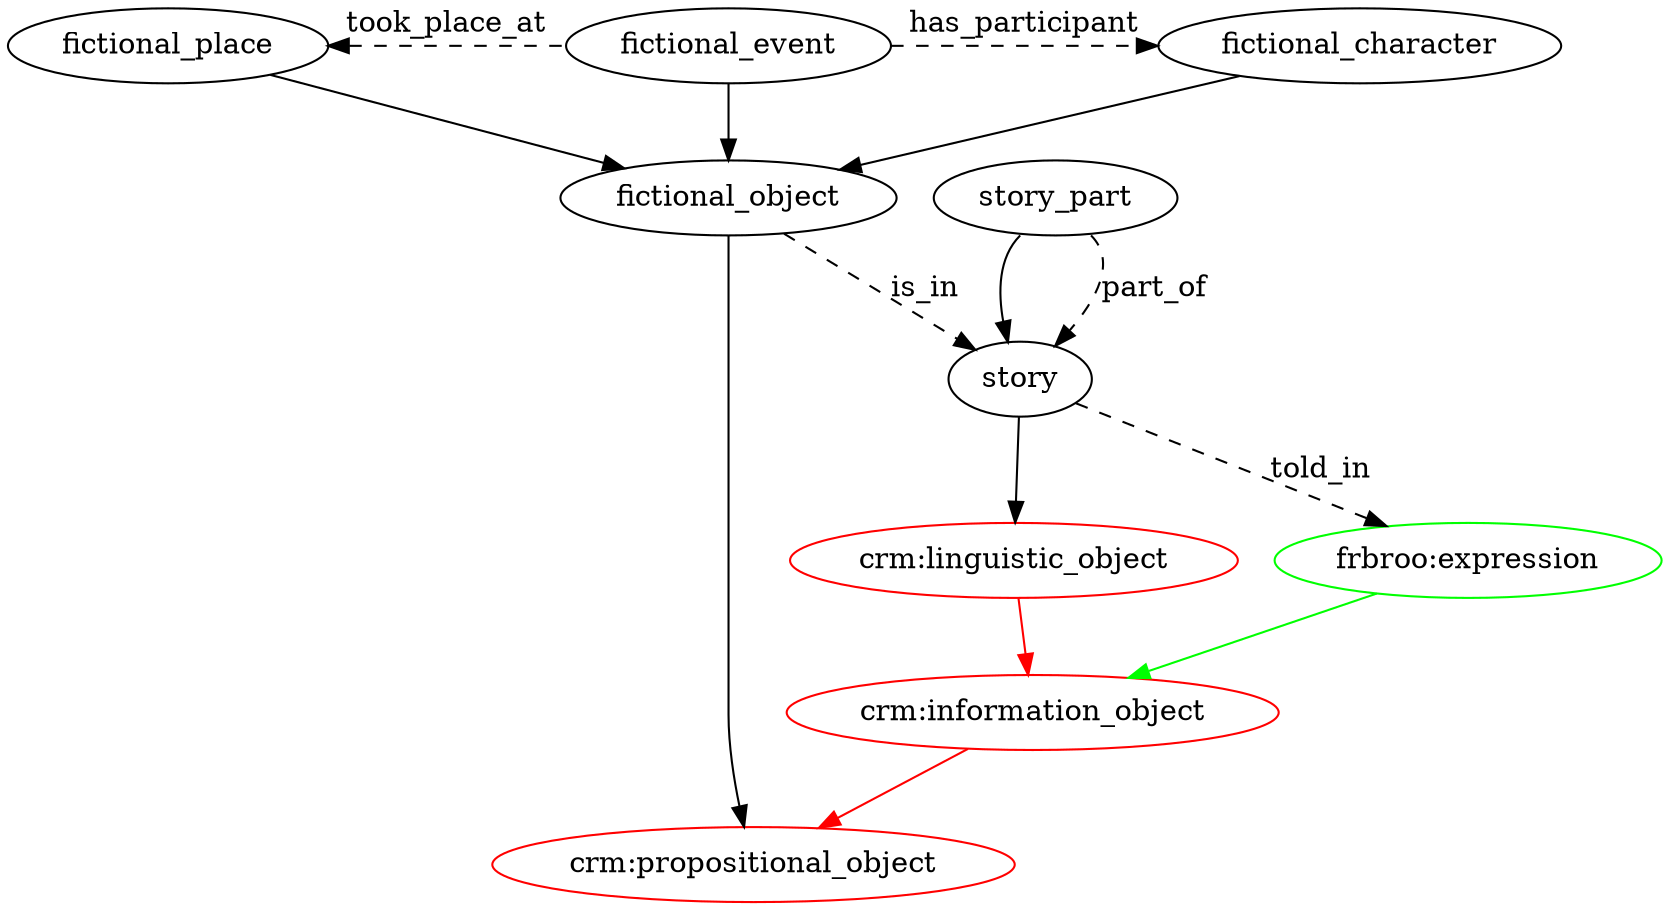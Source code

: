 digraph {

    {rank=same; fictional_place; fictional_event; fictional_character}

    // cidoc-crm classes
    propositional_object [label="crm:propositional_object" color=red]
    information_object [label="crm:information_object"color=red]
    linguistic_object [label="crm:linguistic_object"color=red]

    // cidoc-crm -is_a-> cidoc-crm
    information_object -> propositional_object [color=red]
    linguistic_object -> information_object [color=red]

    // frbroo
    expression [label="frbroo:expression" color=green]
    expression -> information_object [color=green]

    // emotel classes
    story
    story_part
    fictional_object
    fictional_character
    fictional_event
    fictional_place

    // emotel -is_a-> crm
    story -> linguistic_object
    fictional_object -> propositional_object

    // emotel property frbroo
    story_part:se -> story [style=dashed label="part_of"]
    story_part:sw -> story
    story -> expression [style=dashed label="told_in"]

    // emotel -is_a-> emotel
    fictional_event -> fictional_object
    fictional_character -> fictional_object
    fictional_place -> fictional_object

    // emotel property emotel
    fictional_place -> fictional_event [dir=back style=dashed label="took_place_at"]
    fictional_event -> fictional_character [style=dashed label="has_participant"]
    fictional_object -> story [style=dashed label="is_in"]

}
